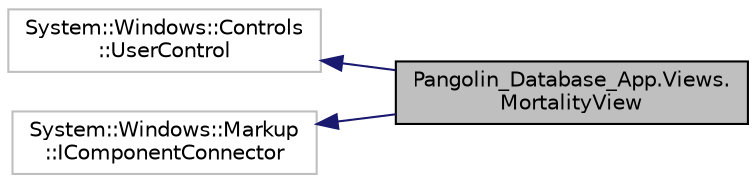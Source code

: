 digraph "Pangolin_Database_App.Views.MortalityView"
{
 // LATEX_PDF_SIZE
  edge [fontname="Helvetica",fontsize="10",labelfontname="Helvetica",labelfontsize="10"];
  node [fontname="Helvetica",fontsize="10",shape=record];
  rankdir="LR";
  Node1 [label="Pangolin_Database_App.Views.\lMortalityView",height=0.2,width=0.4,color="black", fillcolor="grey75", style="filled", fontcolor="black",tooltip="MortalityView"];
  Node2 -> Node1 [dir="back",color="midnightblue",fontsize="10",style="solid"];
  Node2 [label="System::Windows::Controls\l::UserControl",height=0.2,width=0.4,color="grey75", fillcolor="white", style="filled",tooltip=" "];
  Node3 -> Node1 [dir="back",color="midnightblue",fontsize="10",style="solid"];
  Node3 [label="System::Windows::Markup\l::IComponentConnector",height=0.2,width=0.4,color="grey75", fillcolor="white", style="filled",tooltip=" "];
}
